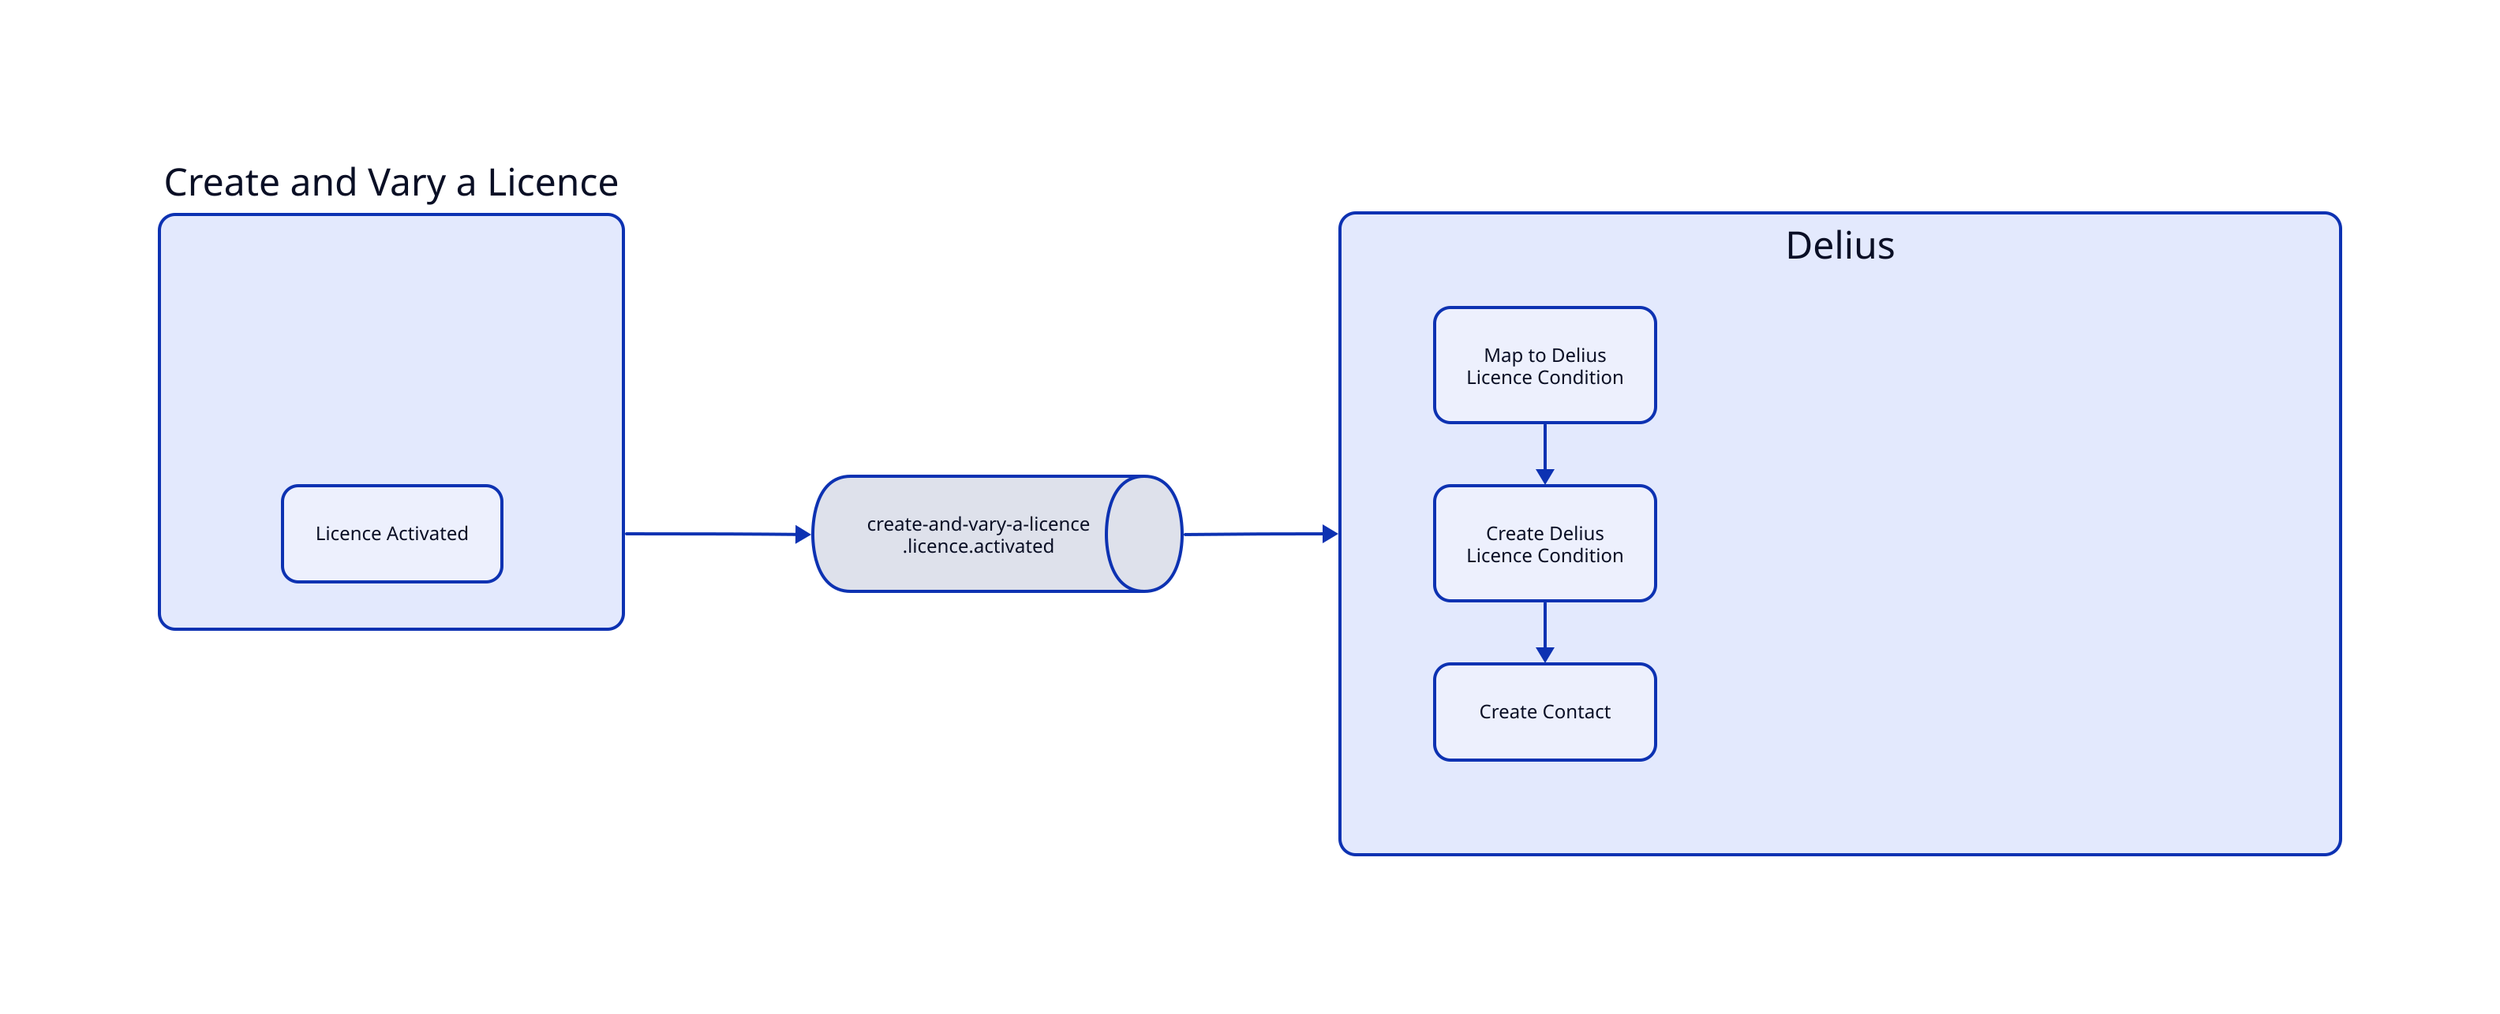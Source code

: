 # Create and Vary a Licence Workflow: Create Licence Condition

direction: right

style {
  fill: "#ffffff"
}

# What triggers the workflow?
create-and-vary-a-licence: Create and Vary a Licence {
     style.font-size: 24

     explanation: |md
     ## Licence Activitation
     - On licence activition licence conditions\
       are supervised by probation practitioners
     |

     licence_activated: Licence Activated
}

domain_event: "create-and-vary-a-licence\n.licence.activated" {
    style.font-size: 12
    shape: queue
}

# What happens in Delius?
delius: Delius {
    style.font-size: 24
    grid-columns: 2

    d_licence_condition_1: Map to Delius\nLicence Condition
    d_licence_condition_2: Create Delius\nLicence Condition
    d_contact: Create Contact

    d_licence_condition_1 -> d_licence_condition_2 -> d_contact

    explanation: |md
    ## Licence Creation
    - Delius is used to log and track the supervision\
      of all licence conditions
    - A licence condition entity must be\
      created in Delius for each condition being supervised
    - Delius licence condition wording and terminology differs from\
      that of Create and Vary a Licence
    - A static mapping exists in the Delius database\
      between CVL licence conditions and Delius licence conditions
    |

}

create-and-vary-a-licence -> domain_event -> delius

*.style.border-radius: 10
*.*.style.border-radius: 10
*.*.style.stroke-width: 2
*.*.style.font-size: 12
